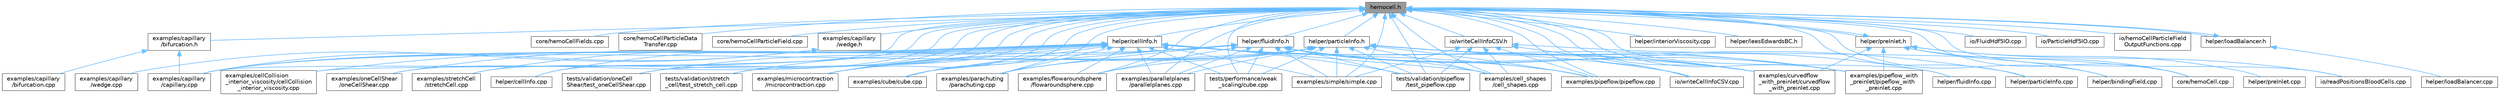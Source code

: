 digraph "hemocell.h"
{
 // LATEX_PDF_SIZE
  bgcolor="transparent";
  edge [fontname=Helvetica,fontsize=10,labelfontname=Helvetica,labelfontsize=10];
  node [fontname=Helvetica,fontsize=10,shape=box,height=0.2,width=0.4];
  Node1 [id="Node000001",label="hemocell.h",height=0.2,width=0.4,color="gray40", fillcolor="grey60", style="filled", fontcolor="black",tooltip=" "];
  Node1 -> Node2 [id="edge1_Node000001_Node000002",dir="back",color="steelblue1",style="solid",tooltip=" "];
  Node2 [id="Node000002",label="core/hemoCell.cpp",height=0.2,width=0.4,color="grey40", fillcolor="white", style="filled",URL="$hemoCell_8cpp.html",tooltip=" "];
  Node1 -> Node3 [id="edge2_Node000001_Node000003",dir="back",color="steelblue1",style="solid",tooltip=" "];
  Node3 [id="Node000003",label="core/hemoCellFields.cpp",height=0.2,width=0.4,color="grey40", fillcolor="white", style="filled",URL="$hemoCellFields_8cpp.html",tooltip=" "];
  Node1 -> Node4 [id="edge3_Node000001_Node000004",dir="back",color="steelblue1",style="solid",tooltip=" "];
  Node4 [id="Node000004",label="core/hemoCellParticleData\lTransfer.cpp",height=0.2,width=0.4,color="grey40", fillcolor="white", style="filled",URL="$hemoCellParticleDataTransfer_8cpp.html",tooltip=" "];
  Node1 -> Node5 [id="edge4_Node000001_Node000005",dir="back",color="steelblue1",style="solid",tooltip=" "];
  Node5 [id="Node000005",label="core/hemoCellParticleField.cpp",height=0.2,width=0.4,color="grey40", fillcolor="white", style="filled",URL="$hemoCellParticleField_8cpp.html",tooltip=" "];
  Node1 -> Node6 [id="edge5_Node000001_Node000006",dir="back",color="steelblue1",style="solid",tooltip=" "];
  Node6 [id="Node000006",label="examples/capillary\l/bifurcation.h",height=0.2,width=0.4,color="grey40", fillcolor="white", style="filled",URL="$bifurcation_8h.html",tooltip=" "];
  Node6 -> Node7 [id="edge6_Node000006_Node000007",dir="back",color="steelblue1",style="solid",tooltip=" "];
  Node7 [id="Node000007",label="examples/capillary\l/bifurcation.cpp",height=0.2,width=0.4,color="grey40", fillcolor="white", style="filled",URL="$bifurcation_8cpp.html",tooltip=" "];
  Node6 -> Node8 [id="edge7_Node000006_Node000008",dir="back",color="steelblue1",style="solid",tooltip=" "];
  Node8 [id="Node000008",label="examples/capillary\l/capillary.cpp",height=0.2,width=0.4,color="grey40", fillcolor="white", style="filled",URL="$capillary_8cpp.html",tooltip=" "];
  Node1 -> Node8 [id="edge8_Node000001_Node000008",dir="back",color="steelblue1",style="solid",tooltip=" "];
  Node1 -> Node9 [id="edge9_Node000001_Node000009",dir="back",color="steelblue1",style="solid",tooltip=" "];
  Node9 [id="Node000009",label="examples/capillary\l/wedge.h",height=0.2,width=0.4,color="grey40", fillcolor="white", style="filled",URL="$wedge_8h.html",tooltip=" "];
  Node9 -> Node8 [id="edge10_Node000009_Node000008",dir="back",color="steelblue1",style="solid",tooltip=" "];
  Node9 -> Node10 [id="edge11_Node000009_Node000010",dir="back",color="steelblue1",style="solid",tooltip=" "];
  Node10 [id="Node000010",label="examples/capillary\l/wedge.cpp",height=0.2,width=0.4,color="grey40", fillcolor="white", style="filled",URL="$wedge_8cpp.html",tooltip=" "];
  Node1 -> Node11 [id="edge12_Node000001_Node000011",dir="back",color="steelblue1",style="solid",tooltip=" "];
  Node11 [id="Node000011",label="examples/cellCollision\l_interior_viscosity/cellCollision\l_interior_viscosity.cpp",height=0.2,width=0.4,color="grey40", fillcolor="white", style="filled",URL="$cellCollision__interior__viscosity_8cpp.html",tooltip=" "];
  Node1 -> Node12 [id="edge13_Node000001_Node000012",dir="back",color="steelblue1",style="solid",tooltip=" "];
  Node12 [id="Node000012",label="examples/cell_shapes\l/cell_shapes.cpp",height=0.2,width=0.4,color="grey40", fillcolor="white", style="filled",URL="$cell__shapes_8cpp.html",tooltip=" "];
  Node1 -> Node13 [id="edge14_Node000001_Node000013",dir="back",color="steelblue1",style="solid",tooltip=" "];
  Node13 [id="Node000013",label="examples/cube/cube.cpp",height=0.2,width=0.4,color="grey40", fillcolor="white", style="filled",URL="$examples_2cube_2cube_8cpp.html",tooltip=" "];
  Node1 -> Node14 [id="edge15_Node000001_Node000014",dir="back",color="steelblue1",style="solid",tooltip=" "];
  Node14 [id="Node000014",label="examples/curvedflow\l_with_preinlet/curvedflow\l_with_preinlet.cpp",height=0.2,width=0.4,color="grey40", fillcolor="white", style="filled",URL="$curvedflow__with__preinlet_8cpp.html",tooltip=" "];
  Node1 -> Node15 [id="edge16_Node000001_Node000015",dir="back",color="steelblue1",style="solid",tooltip=" "];
  Node15 [id="Node000015",label="examples/flowaroundsphere\l/flowaroundsphere.cpp",height=0.2,width=0.4,color="grey40", fillcolor="white", style="filled",URL="$flowaroundsphere_8cpp.html",tooltip=" "];
  Node1 -> Node16 [id="edge17_Node000001_Node000016",dir="back",color="steelblue1",style="solid",tooltip=" "];
  Node16 [id="Node000016",label="examples/microcontraction\l/microcontraction.cpp",height=0.2,width=0.4,color="grey40", fillcolor="white", style="filled",URL="$microcontraction_8cpp.html",tooltip=" "];
  Node1 -> Node17 [id="edge18_Node000001_Node000017",dir="back",color="steelblue1",style="solid",tooltip=" "];
  Node17 [id="Node000017",label="examples/oneCellShear\l/oneCellShear.cpp",height=0.2,width=0.4,color="grey40", fillcolor="white", style="filled",URL="$oneCellShear_8cpp.html",tooltip=" "];
  Node1 -> Node18 [id="edge19_Node000001_Node000018",dir="back",color="steelblue1",style="solid",tooltip=" "];
  Node18 [id="Node000018",label="examples/parachuting\l/parachuting.cpp",height=0.2,width=0.4,color="grey40", fillcolor="white", style="filled",URL="$parachuting_8cpp.html",tooltip=" "];
  Node1 -> Node19 [id="edge20_Node000001_Node000019",dir="back",color="steelblue1",style="solid",tooltip=" "];
  Node19 [id="Node000019",label="examples/parallelplanes\l/parallelplanes.cpp",height=0.2,width=0.4,color="grey40", fillcolor="white", style="filled",URL="$parallelplanes_8cpp.html",tooltip=" "];
  Node1 -> Node20 [id="edge21_Node000001_Node000020",dir="back",color="steelblue1",style="solid",tooltip=" "];
  Node20 [id="Node000020",label="examples/pipeflow/pipeflow.cpp",height=0.2,width=0.4,color="grey40", fillcolor="white", style="filled",URL="$pipeflow_8cpp.html",tooltip=" "];
  Node1 -> Node21 [id="edge22_Node000001_Node000021",dir="back",color="steelblue1",style="solid",tooltip=" "];
  Node21 [id="Node000021",label="examples/pipeflow_with\l_preinlet/pipeflow_with\l_preinlet.cpp",height=0.2,width=0.4,color="grey40", fillcolor="white", style="filled",URL="$pipeflow__with__preinlet_8cpp.html",tooltip=" "];
  Node1 -> Node22 [id="edge23_Node000001_Node000022",dir="back",color="steelblue1",style="solid",tooltip=" "];
  Node22 [id="Node000022",label="examples/simple/simple.cpp",height=0.2,width=0.4,color="grey40", fillcolor="white", style="filled",URL="$simple_8cpp.html",tooltip=" "];
  Node1 -> Node23 [id="edge24_Node000001_Node000023",dir="back",color="steelblue1",style="solid",tooltip=" "];
  Node23 [id="Node000023",label="examples/stretchCell\l/stretchCell.cpp",height=0.2,width=0.4,color="grey40", fillcolor="white", style="filled",URL="$stretchCell_8cpp.html",tooltip=" "];
  Node1 -> Node24 [id="edge25_Node000001_Node000024",dir="back",color="steelblue1",style="solid",tooltip=" "];
  Node24 [id="Node000024",label="helper/bindingField.cpp",height=0.2,width=0.4,color="grey40", fillcolor="white", style="filled",URL="$bindingField_8cpp.html",tooltip=" "];
  Node1 -> Node25 [id="edge26_Node000001_Node000025",dir="back",color="steelblue1",style="solid",tooltip=" "];
  Node25 [id="Node000025",label="helper/cellInfo.cpp",height=0.2,width=0.4,color="grey40", fillcolor="white", style="filled",URL="$cellInfo_8cpp.html",tooltip=" "];
  Node1 -> Node26 [id="edge27_Node000001_Node000026",dir="back",color="steelblue1",style="solid",tooltip=" "];
  Node26 [id="Node000026",label="helper/cellInfo.h",height=0.2,width=0.4,color="grey40", fillcolor="white", style="filled",URL="$cellInfo_8h.html",tooltip=" "];
  Node26 -> Node8 [id="edge28_Node000026_Node000008",dir="back",color="steelblue1",style="solid",tooltip=" "];
  Node26 -> Node11 [id="edge29_Node000026_Node000011",dir="back",color="steelblue1",style="solid",tooltip=" "];
  Node26 -> Node12 [id="edge30_Node000026_Node000012",dir="back",color="steelblue1",style="solid",tooltip=" "];
  Node26 -> Node13 [id="edge31_Node000026_Node000013",dir="back",color="steelblue1",style="solid",tooltip=" "];
  Node26 -> Node14 [id="edge32_Node000026_Node000014",dir="back",color="steelblue1",style="solid",tooltip=" "];
  Node26 -> Node15 [id="edge33_Node000026_Node000015",dir="back",color="steelblue1",style="solid",tooltip=" "];
  Node26 -> Node16 [id="edge34_Node000026_Node000016",dir="back",color="steelblue1",style="solid",tooltip=" "];
  Node26 -> Node17 [id="edge35_Node000026_Node000017",dir="back",color="steelblue1",style="solid",tooltip=" "];
  Node26 -> Node18 [id="edge36_Node000026_Node000018",dir="back",color="steelblue1",style="solid",tooltip=" "];
  Node26 -> Node19 [id="edge37_Node000026_Node000019",dir="back",color="steelblue1",style="solid",tooltip=" "];
  Node26 -> Node20 [id="edge38_Node000026_Node000020",dir="back",color="steelblue1",style="solid",tooltip=" "];
  Node26 -> Node21 [id="edge39_Node000026_Node000021",dir="back",color="steelblue1",style="solid",tooltip=" "];
  Node26 -> Node22 [id="edge40_Node000026_Node000022",dir="back",color="steelblue1",style="solid",tooltip=" "];
  Node26 -> Node23 [id="edge41_Node000026_Node000023",dir="back",color="steelblue1",style="solid",tooltip=" "];
  Node26 -> Node25 [id="edge42_Node000026_Node000025",dir="back",color="steelblue1",style="solid",tooltip=" "];
  Node26 -> Node27 [id="edge43_Node000026_Node000027",dir="back",color="steelblue1",style="solid",tooltip=" "];
  Node27 [id="Node000027",label="io/writeCellInfoCSV.cpp",height=0.2,width=0.4,color="grey40", fillcolor="white", style="filled",URL="$writeCellInfoCSV_8cpp.html",tooltip=" "];
  Node26 -> Node28 [id="edge44_Node000026_Node000028",dir="back",color="steelblue1",style="solid",tooltip=" "];
  Node28 [id="Node000028",label="tests/performance/weak\l_scaling/cube.cpp",height=0.2,width=0.4,color="grey40", fillcolor="white", style="filled",URL="$tests_2performance_2weak__scaling_2cube_8cpp.html",tooltip=" "];
  Node26 -> Node29 [id="edge45_Node000026_Node000029",dir="back",color="steelblue1",style="solid",tooltip=" "];
  Node29 [id="Node000029",label="tests/validation/oneCell\lShear/test_oneCellShear.cpp",height=0.2,width=0.4,color="grey40", fillcolor="white", style="filled",URL="$test__oneCellShear_8cpp.html",tooltip=" "];
  Node26 -> Node30 [id="edge46_Node000026_Node000030",dir="back",color="steelblue1",style="solid",tooltip=" "];
  Node30 [id="Node000030",label="tests/validation/pipeflow\l/test_pipeflow.cpp",height=0.2,width=0.4,color="grey40", fillcolor="white", style="filled",URL="$test__pipeflow_8cpp.html",tooltip=" "];
  Node26 -> Node31 [id="edge47_Node000026_Node000031",dir="back",color="steelblue1",style="solid",tooltip=" "];
  Node31 [id="Node000031",label="tests/validation/stretch\l_cell/test_stretch_cell.cpp",height=0.2,width=0.4,color="grey40", fillcolor="white", style="filled",URL="$test__stretch__cell_8cpp.html",tooltip=" "];
  Node1 -> Node32 [id="edge48_Node000001_Node000032",dir="back",color="steelblue1",style="solid",tooltip=" "];
  Node32 [id="Node000032",label="helper/fluidInfo.cpp",height=0.2,width=0.4,color="grey40", fillcolor="white", style="filled",URL="$fluidInfo_8cpp.html",tooltip=" "];
  Node1 -> Node33 [id="edge49_Node000001_Node000033",dir="back",color="steelblue1",style="solid",tooltip=" "];
  Node33 [id="Node000033",label="helper/fluidInfo.h",height=0.2,width=0.4,color="grey40", fillcolor="white", style="filled",URL="$fluidInfo_8h.html",tooltip=" "];
  Node33 -> Node8 [id="edge50_Node000033_Node000008",dir="back",color="steelblue1",style="solid",tooltip=" "];
  Node33 -> Node12 [id="edge51_Node000033_Node000012",dir="back",color="steelblue1",style="solid",tooltip=" "];
  Node33 -> Node13 [id="edge52_Node000033_Node000013",dir="back",color="steelblue1",style="solid",tooltip=" "];
  Node33 -> Node14 [id="edge53_Node000033_Node000014",dir="back",color="steelblue1",style="solid",tooltip=" "];
  Node33 -> Node15 [id="edge54_Node000033_Node000015",dir="back",color="steelblue1",style="solid",tooltip=" "];
  Node33 -> Node16 [id="edge55_Node000033_Node000016",dir="back",color="steelblue1",style="solid",tooltip=" "];
  Node33 -> Node18 [id="edge56_Node000033_Node000018",dir="back",color="steelblue1",style="solid",tooltip=" "];
  Node33 -> Node19 [id="edge57_Node000033_Node000019",dir="back",color="steelblue1",style="solid",tooltip=" "];
  Node33 -> Node20 [id="edge58_Node000033_Node000020",dir="back",color="steelblue1",style="solid",tooltip=" "];
  Node33 -> Node21 [id="edge59_Node000033_Node000021",dir="back",color="steelblue1",style="solid",tooltip=" "];
  Node33 -> Node22 [id="edge60_Node000033_Node000022",dir="back",color="steelblue1",style="solid",tooltip=" "];
  Node33 -> Node32 [id="edge61_Node000033_Node000032",dir="back",color="steelblue1",style="solid",tooltip=" "];
  Node33 -> Node28 [id="edge62_Node000033_Node000028",dir="back",color="steelblue1",style="solid",tooltip=" "];
  Node33 -> Node30 [id="edge63_Node000033_Node000030",dir="back",color="steelblue1",style="solid",tooltip=" "];
  Node1 -> Node34 [id="edge64_Node000001_Node000034",dir="back",color="steelblue1",style="solid",tooltip=" "];
  Node34 [id="Node000034",label="helper/interiorViscosity.cpp",height=0.2,width=0.4,color="grey40", fillcolor="white", style="filled",URL="$interiorViscosity_8cpp.html",tooltip=" "];
  Node1 -> Node35 [id="edge65_Node000001_Node000035",dir="back",color="steelblue1",style="solid",tooltip=" "];
  Node35 [id="Node000035",label="helper/leesEdwardsBC.h",height=0.2,width=0.4,color="grey40", fillcolor="white", style="filled",URL="$leesEdwardsBC_8h.html",tooltip=" "];
  Node1 -> Node36 [id="edge66_Node000001_Node000036",dir="back",color="steelblue1",style="solid",tooltip=" "];
  Node36 [id="Node000036",label="helper/loadBalancer.h",height=0.2,width=0.4,color="grey40", fillcolor="white", style="filled",URL="$loadBalancer_8h.html",tooltip=" "];
  Node36 -> Node37 [id="edge67_Node000036_Node000037",dir="back",color="steelblue1",style="solid",tooltip=" "];
  Node37 [id="Node000037",label="helper/loadBalancer.cpp",height=0.2,width=0.4,color="grey40", fillcolor="white", style="filled",URL="$loadBalancer_8cpp.html",tooltip=" "];
  Node36 -> Node1 [id="edge68_Node000036_Node000001",dir="back",color="steelblue1",style="solid",tooltip=" "];
  Node1 -> Node38 [id="edge69_Node000001_Node000038",dir="back",color="steelblue1",style="solid",tooltip=" "];
  Node38 [id="Node000038",label="helper/particleInfo.cpp",height=0.2,width=0.4,color="grey40", fillcolor="white", style="filled",URL="$particleInfo_8cpp.html",tooltip=" "];
  Node1 -> Node39 [id="edge70_Node000001_Node000039",dir="back",color="steelblue1",style="solid",tooltip=" "];
  Node39 [id="Node000039",label="helper/particleInfo.h",height=0.2,width=0.4,color="grey40", fillcolor="white", style="filled",URL="$particleInfo_8h.html",tooltip=" "];
  Node39 -> Node8 [id="edge71_Node000039_Node000008",dir="back",color="steelblue1",style="solid",tooltip=" "];
  Node39 -> Node12 [id="edge72_Node000039_Node000012",dir="back",color="steelblue1",style="solid",tooltip=" "];
  Node39 -> Node13 [id="edge73_Node000039_Node000013",dir="back",color="steelblue1",style="solid",tooltip=" "];
  Node39 -> Node14 [id="edge74_Node000039_Node000014",dir="back",color="steelblue1",style="solid",tooltip=" "];
  Node39 -> Node15 [id="edge75_Node000039_Node000015",dir="back",color="steelblue1",style="solid",tooltip=" "];
  Node39 -> Node16 [id="edge76_Node000039_Node000016",dir="back",color="steelblue1",style="solid",tooltip=" "];
  Node39 -> Node18 [id="edge77_Node000039_Node000018",dir="back",color="steelblue1",style="solid",tooltip=" "];
  Node39 -> Node19 [id="edge78_Node000039_Node000019",dir="back",color="steelblue1",style="solid",tooltip=" "];
  Node39 -> Node20 [id="edge79_Node000039_Node000020",dir="back",color="steelblue1",style="solid",tooltip=" "];
  Node39 -> Node21 [id="edge80_Node000039_Node000021",dir="back",color="steelblue1",style="solid",tooltip=" "];
  Node39 -> Node22 [id="edge81_Node000039_Node000022",dir="back",color="steelblue1",style="solid",tooltip=" "];
  Node39 -> Node38 [id="edge82_Node000039_Node000038",dir="back",color="steelblue1",style="solid",tooltip=" "];
  Node39 -> Node28 [id="edge83_Node000039_Node000028",dir="back",color="steelblue1",style="solid",tooltip=" "];
  Node39 -> Node30 [id="edge84_Node000039_Node000030",dir="back",color="steelblue1",style="solid",tooltip=" "];
  Node1 -> Node40 [id="edge85_Node000001_Node000040",dir="back",color="steelblue1",style="solid",tooltip=" "];
  Node40 [id="Node000040",label="helper/preInlet.h",height=0.2,width=0.4,color="grey40", fillcolor="white", style="filled",URL="$preInlet_8h.html",tooltip=" "];
  Node40 -> Node2 [id="edge86_Node000040_Node000002",dir="back",color="steelblue1",style="solid",tooltip=" "];
  Node40 -> Node14 [id="edge87_Node000040_Node000014",dir="back",color="steelblue1",style="solid",tooltip=" "];
  Node40 -> Node21 [id="edge88_Node000040_Node000021",dir="back",color="steelblue1",style="solid",tooltip=" "];
  Node40 -> Node24 [id="edge89_Node000040_Node000024",dir="back",color="steelblue1",style="solid",tooltip=" "];
  Node40 -> Node41 [id="edge90_Node000040_Node000041",dir="back",color="steelblue1",style="solid",tooltip=" "];
  Node41 [id="Node000041",label="helper/preInlet.cpp",height=0.2,width=0.4,color="grey40", fillcolor="white", style="filled",URL="$preInlet_8cpp.html",tooltip=" "];
  Node40 -> Node1 [id="edge91_Node000040_Node000001",dir="back",color="steelblue1",style="solid",tooltip=" "];
  Node40 -> Node42 [id="edge92_Node000040_Node000042",dir="back",color="steelblue1",style="solid",tooltip=" "];
  Node42 [id="Node000042",label="io/readPositionsBloodCells.cpp",height=0.2,width=0.4,color="grey40", fillcolor="white", style="filled",URL="$readPositionsBloodCells_8cpp.html",tooltip=" "];
  Node1 -> Node43 [id="edge93_Node000001_Node000043",dir="back",color="steelblue1",style="solid",tooltip=" "];
  Node43 [id="Node000043",label="io/FluidHdf5IO.cpp",height=0.2,width=0.4,color="grey40", fillcolor="white", style="filled",URL="$FluidHdf5IO_8cpp.html",tooltip=" "];
  Node1 -> Node44 [id="edge94_Node000001_Node000044",dir="back",color="steelblue1",style="solid",tooltip=" "];
  Node44 [id="Node000044",label="io/ParticleHdf5IO.cpp",height=0.2,width=0.4,color="grey40", fillcolor="white", style="filled",URL="$ParticleHdf5IO_8cpp.html",tooltip=" "];
  Node1 -> Node45 [id="edge95_Node000001_Node000045",dir="back",color="steelblue1",style="solid",tooltip=" "];
  Node45 [id="Node000045",label="io/hemoCellParticleField\lOutputFunctions.cpp",height=0.2,width=0.4,color="grey40", fillcolor="white", style="filled",URL="$hemoCellParticleFieldOutputFunctions_8cpp.html",tooltip=" "];
  Node1 -> Node42 [id="edge96_Node000001_Node000042",dir="back",color="steelblue1",style="solid",tooltip=" "];
  Node1 -> Node27 [id="edge97_Node000001_Node000027",dir="back",color="steelblue1",style="solid",tooltip=" "];
  Node1 -> Node46 [id="edge98_Node000001_Node000046",dir="back",color="steelblue1",style="solid",tooltip=" "];
  Node46 [id="Node000046",label="io/writeCellInfoCSV.h",height=0.2,width=0.4,color="grey40", fillcolor="white", style="filled",URL="$writeCellInfoCSV_8h.html",tooltip=" "];
  Node46 -> Node2 [id="edge99_Node000046_Node000002",dir="back",color="steelblue1",style="solid",tooltip=" "];
  Node46 -> Node12 [id="edge100_Node000046_Node000012",dir="back",color="steelblue1",style="solid",tooltip=" "];
  Node46 -> Node20 [id="edge101_Node000046_Node000020",dir="back",color="steelblue1",style="solid",tooltip=" "];
  Node46 -> Node22 [id="edge102_Node000046_Node000022",dir="back",color="steelblue1",style="solid",tooltip=" "];
  Node46 -> Node27 [id="edge103_Node000046_Node000027",dir="back",color="steelblue1",style="solid",tooltip=" "];
  Node46 -> Node30 [id="edge104_Node000046_Node000030",dir="back",color="steelblue1",style="solid",tooltip=" "];
  Node1 -> Node28 [id="edge105_Node000001_Node000028",dir="back",color="steelblue1",style="solid",tooltip=" "];
  Node1 -> Node29 [id="edge106_Node000001_Node000029",dir="back",color="steelblue1",style="solid",tooltip=" "];
  Node1 -> Node30 [id="edge107_Node000001_Node000030",dir="back",color="steelblue1",style="solid",tooltip=" "];
  Node1 -> Node31 [id="edge108_Node000001_Node000031",dir="back",color="steelblue1",style="solid",tooltip=" "];
}
